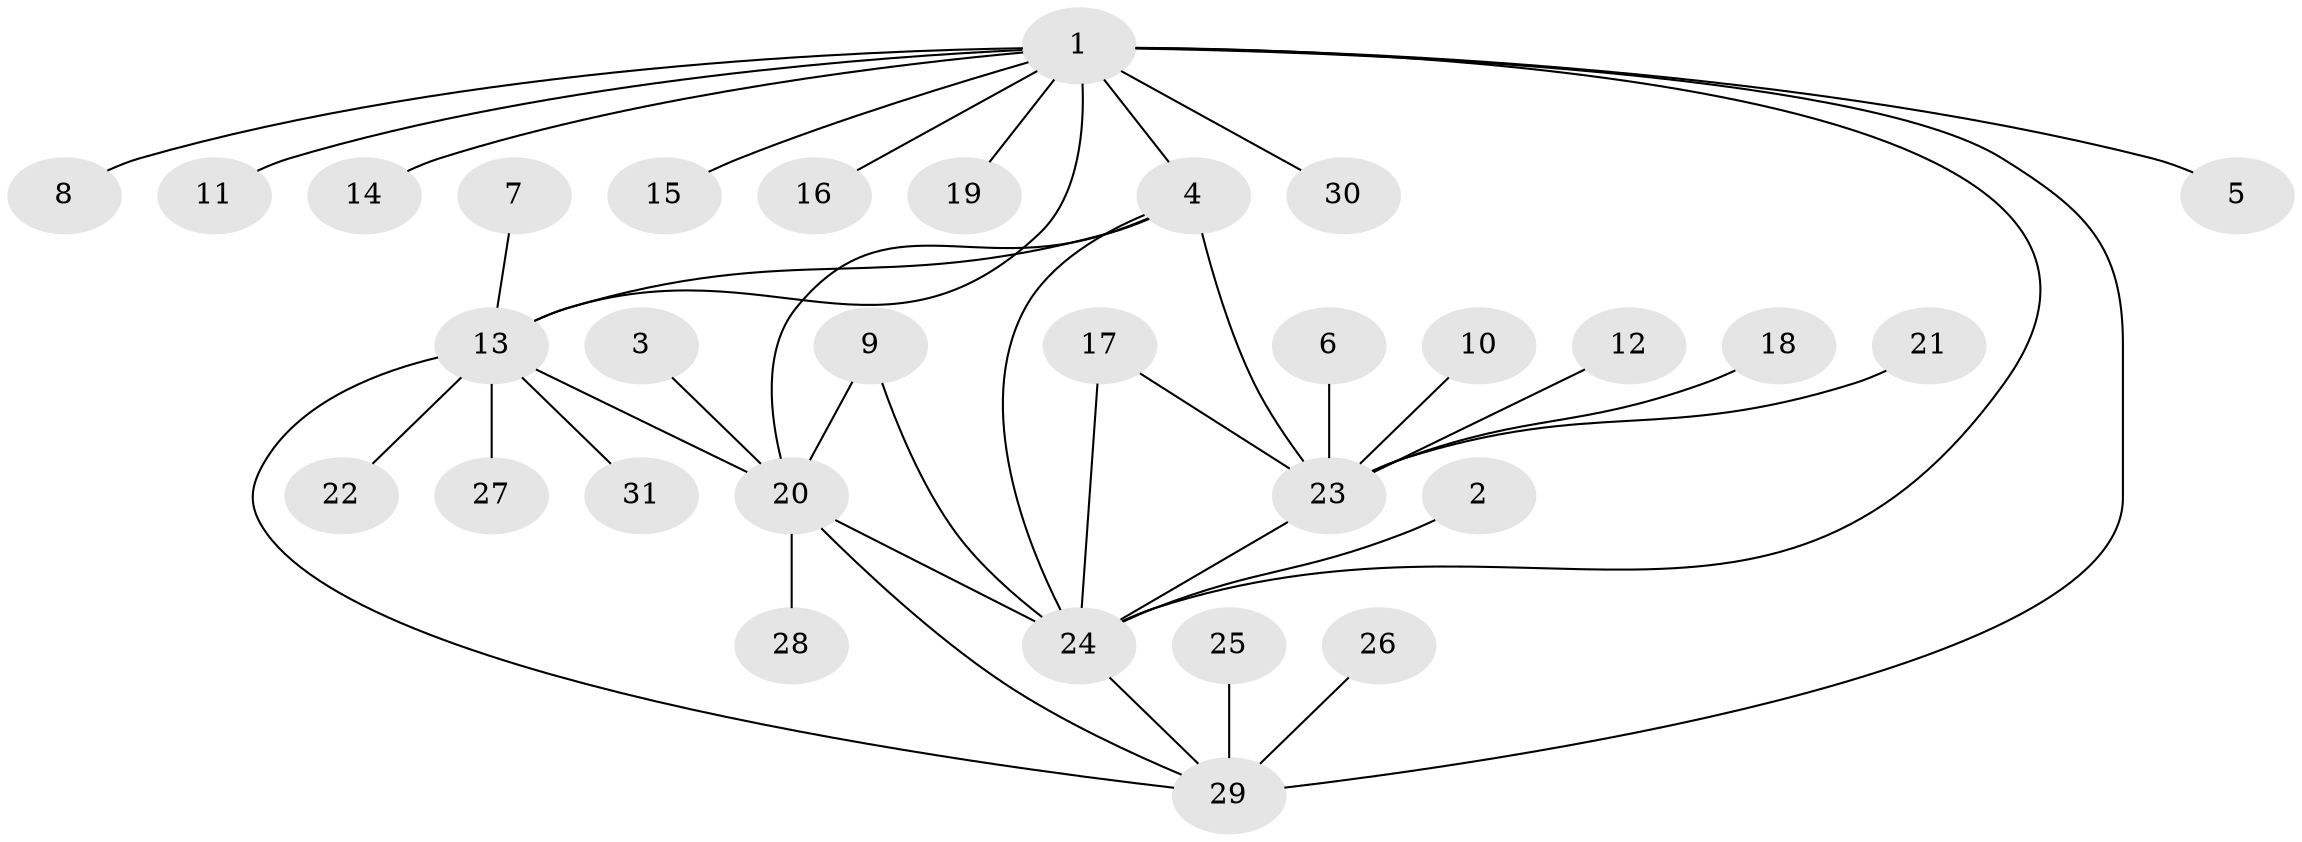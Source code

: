 // original degree distribution, {3: 0.06451612903225806, 4: 0.04838709677419355, 12: 0.016129032258064516, 5: 0.0967741935483871, 10: 0.03225806451612903, 2: 0.1935483870967742, 9: 0.016129032258064516, 1: 0.532258064516129}
// Generated by graph-tools (version 1.1) at 2025/50/03/09/25 03:50:28]
// undirected, 31 vertices, 40 edges
graph export_dot {
graph [start="1"]
  node [color=gray90,style=filled];
  1;
  2;
  3;
  4;
  5;
  6;
  7;
  8;
  9;
  10;
  11;
  12;
  13;
  14;
  15;
  16;
  17;
  18;
  19;
  20;
  21;
  22;
  23;
  24;
  25;
  26;
  27;
  28;
  29;
  30;
  31;
  1 -- 4 [weight=1.0];
  1 -- 5 [weight=1.0];
  1 -- 8 [weight=1.0];
  1 -- 11 [weight=1.0];
  1 -- 13 [weight=1.0];
  1 -- 14 [weight=1.0];
  1 -- 15 [weight=1.0];
  1 -- 16 [weight=1.0];
  1 -- 19 [weight=1.0];
  1 -- 24 [weight=1.0];
  1 -- 29 [weight=2.0];
  1 -- 30 [weight=1.0];
  2 -- 24 [weight=1.0];
  3 -- 20 [weight=1.0];
  4 -- 13 [weight=1.0];
  4 -- 20 [weight=1.0];
  4 -- 23 [weight=1.0];
  4 -- 24 [weight=1.0];
  6 -- 23 [weight=1.0];
  7 -- 13 [weight=1.0];
  9 -- 20 [weight=1.0];
  9 -- 24 [weight=1.0];
  10 -- 23 [weight=1.0];
  12 -- 23 [weight=1.0];
  13 -- 20 [weight=1.0];
  13 -- 22 [weight=1.0];
  13 -- 27 [weight=1.0];
  13 -- 29 [weight=1.0];
  13 -- 31 [weight=1.0];
  17 -- 23 [weight=1.0];
  17 -- 24 [weight=1.0];
  18 -- 23 [weight=1.0];
  20 -- 24 [weight=2.0];
  20 -- 28 [weight=1.0];
  20 -- 29 [weight=1.0];
  21 -- 23 [weight=1.0];
  23 -- 24 [weight=1.0];
  24 -- 29 [weight=1.0];
  25 -- 29 [weight=1.0];
  26 -- 29 [weight=1.0];
}
